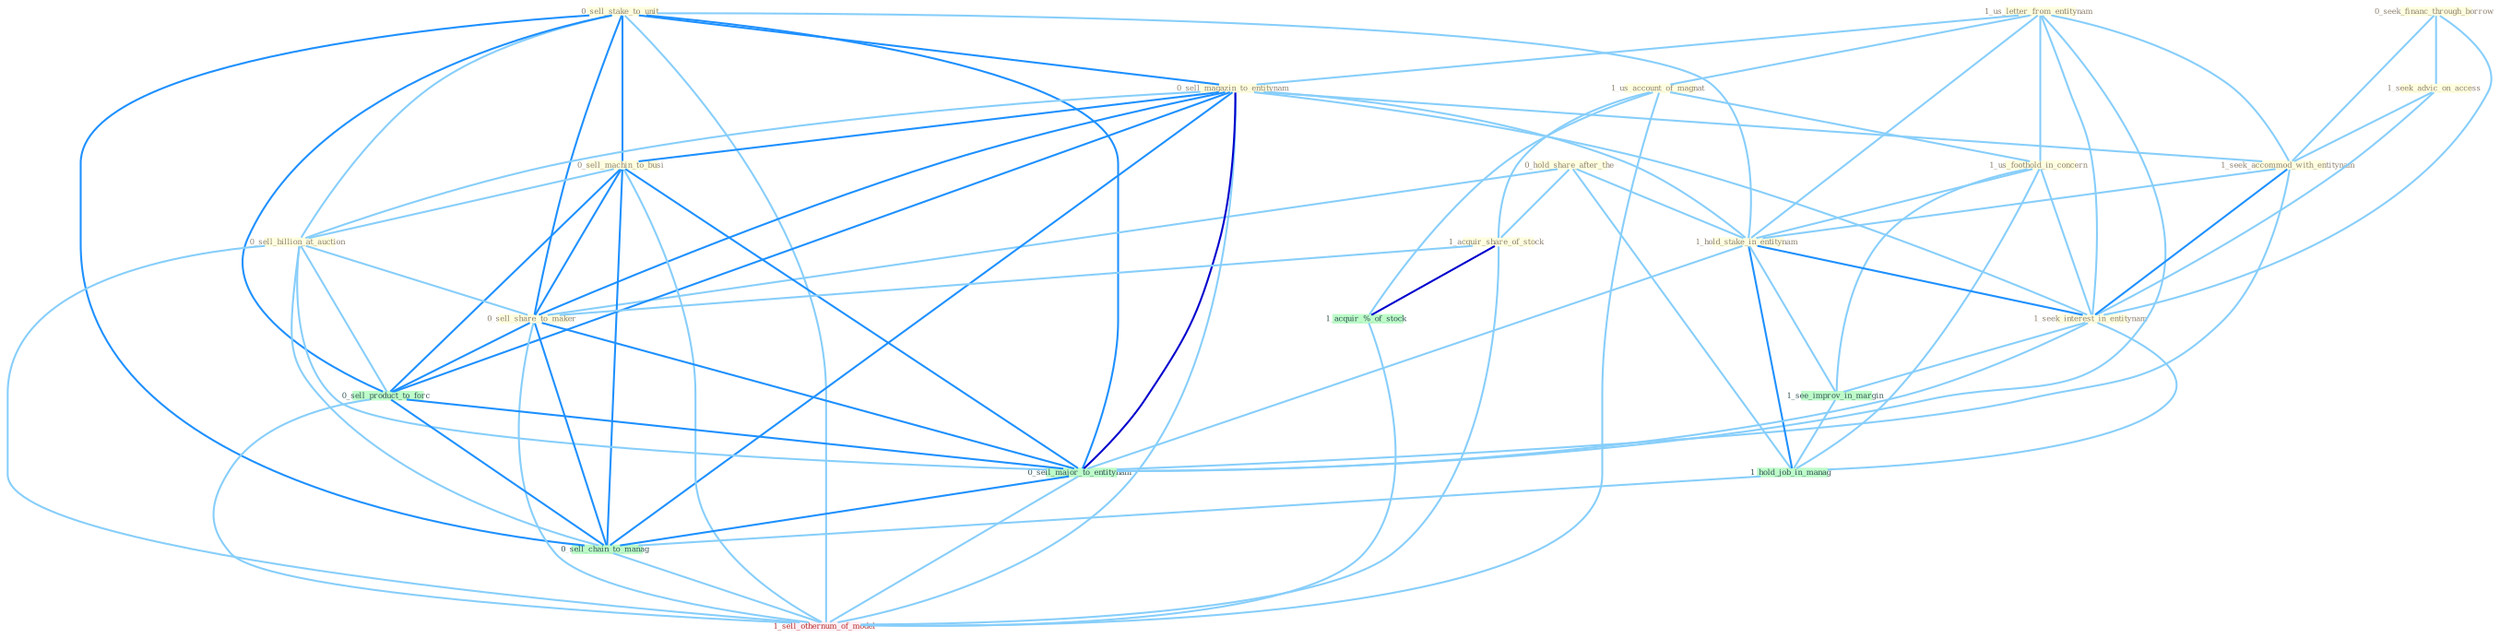 Graph G{ 
    node
    [shape=polygon,style=filled,width=.5,height=.06,color="#BDFCC9",fixedsize=true,fontsize=4,
    fontcolor="#2f4f4f"];
    {node
    [color="#ffffe0", fontcolor="#8b7d6b"] "1_us_letter_from_entitynam " "0_sell_stake_to_unit " "1_us_account_of_magnat " "0_hold_share_after_the " "0_seek_financ_through_borrow " "1_seek_advic_on_access " "0_sell_magazin_to_entitynam " "0_sell_machin_to_busi " "1_acquir_share_of_stock " "1_us_foothold_in_concern " "1_seek_accommod_with_entitynam " "1_hold_stake_in_entitynam " "1_seek_interest_in_entitynam " "0_sell_billion_at_auction " "0_sell_share_to_maker "}
{node [color="#fff0f5", fontcolor="#b22222"] "1_sell_othernum_of_model "}
edge [color="#B0E2FF"];

	"1_us_letter_from_entitynam " -- "1_us_account_of_magnat " [w="1", color="#87cefa" ];
	"1_us_letter_from_entitynam " -- "0_sell_magazin_to_entitynam " [w="1", color="#87cefa" ];
	"1_us_letter_from_entitynam " -- "1_us_foothold_in_concern " [w="1", color="#87cefa" ];
	"1_us_letter_from_entitynam " -- "1_seek_accommod_with_entitynam " [w="1", color="#87cefa" ];
	"1_us_letter_from_entitynam " -- "1_hold_stake_in_entitynam " [w="1", color="#87cefa" ];
	"1_us_letter_from_entitynam " -- "1_seek_interest_in_entitynam " [w="1", color="#87cefa" ];
	"1_us_letter_from_entitynam " -- "0_sell_major_to_entitynam " [w="1", color="#87cefa" ];
	"0_sell_stake_to_unit " -- "0_sell_magazin_to_entitynam " [w="2", color="#1e90ff" , len=0.8];
	"0_sell_stake_to_unit " -- "0_sell_machin_to_busi " [w="2", color="#1e90ff" , len=0.8];
	"0_sell_stake_to_unit " -- "1_hold_stake_in_entitynam " [w="1", color="#87cefa" ];
	"0_sell_stake_to_unit " -- "0_sell_billion_at_auction " [w="1", color="#87cefa" ];
	"0_sell_stake_to_unit " -- "0_sell_share_to_maker " [w="2", color="#1e90ff" , len=0.8];
	"0_sell_stake_to_unit " -- "0_sell_product_to_forc " [w="2", color="#1e90ff" , len=0.8];
	"0_sell_stake_to_unit " -- "0_sell_major_to_entitynam " [w="2", color="#1e90ff" , len=0.8];
	"0_sell_stake_to_unit " -- "0_sell_chain_to_manag " [w="2", color="#1e90ff" , len=0.8];
	"0_sell_stake_to_unit " -- "1_sell_othernum_of_model " [w="1", color="#87cefa" ];
	"1_us_account_of_magnat " -- "1_acquir_share_of_stock " [w="1", color="#87cefa" ];
	"1_us_account_of_magnat " -- "1_us_foothold_in_concern " [w="1", color="#87cefa" ];
	"1_us_account_of_magnat " -- "1_acquir_%_of_stock " [w="1", color="#87cefa" ];
	"1_us_account_of_magnat " -- "1_sell_othernum_of_model " [w="1", color="#87cefa" ];
	"0_hold_share_after_the " -- "1_acquir_share_of_stock " [w="1", color="#87cefa" ];
	"0_hold_share_after_the " -- "1_hold_stake_in_entitynam " [w="1", color="#87cefa" ];
	"0_hold_share_after_the " -- "0_sell_share_to_maker " [w="1", color="#87cefa" ];
	"0_hold_share_after_the " -- "1_hold_job_in_manag " [w="1", color="#87cefa" ];
	"0_seek_financ_through_borrow " -- "1_seek_advic_on_access " [w="1", color="#87cefa" ];
	"0_seek_financ_through_borrow " -- "1_seek_accommod_with_entitynam " [w="1", color="#87cefa" ];
	"0_seek_financ_through_borrow " -- "1_seek_interest_in_entitynam " [w="1", color="#87cefa" ];
	"1_seek_advic_on_access " -- "1_seek_accommod_with_entitynam " [w="1", color="#87cefa" ];
	"1_seek_advic_on_access " -- "1_seek_interest_in_entitynam " [w="1", color="#87cefa" ];
	"0_sell_magazin_to_entitynam " -- "0_sell_machin_to_busi " [w="2", color="#1e90ff" , len=0.8];
	"0_sell_magazin_to_entitynam " -- "1_seek_accommod_with_entitynam " [w="1", color="#87cefa" ];
	"0_sell_magazin_to_entitynam " -- "1_hold_stake_in_entitynam " [w="1", color="#87cefa" ];
	"0_sell_magazin_to_entitynam " -- "1_seek_interest_in_entitynam " [w="1", color="#87cefa" ];
	"0_sell_magazin_to_entitynam " -- "0_sell_billion_at_auction " [w="1", color="#87cefa" ];
	"0_sell_magazin_to_entitynam " -- "0_sell_share_to_maker " [w="2", color="#1e90ff" , len=0.8];
	"0_sell_magazin_to_entitynam " -- "0_sell_product_to_forc " [w="2", color="#1e90ff" , len=0.8];
	"0_sell_magazin_to_entitynam " -- "0_sell_major_to_entitynam " [w="3", color="#0000cd" , len=0.6];
	"0_sell_magazin_to_entitynam " -- "0_sell_chain_to_manag " [w="2", color="#1e90ff" , len=0.8];
	"0_sell_magazin_to_entitynam " -- "1_sell_othernum_of_model " [w="1", color="#87cefa" ];
	"0_sell_machin_to_busi " -- "0_sell_billion_at_auction " [w="1", color="#87cefa" ];
	"0_sell_machin_to_busi " -- "0_sell_share_to_maker " [w="2", color="#1e90ff" , len=0.8];
	"0_sell_machin_to_busi " -- "0_sell_product_to_forc " [w="2", color="#1e90ff" , len=0.8];
	"0_sell_machin_to_busi " -- "0_sell_major_to_entitynam " [w="2", color="#1e90ff" , len=0.8];
	"0_sell_machin_to_busi " -- "0_sell_chain_to_manag " [w="2", color="#1e90ff" , len=0.8];
	"0_sell_machin_to_busi " -- "1_sell_othernum_of_model " [w="1", color="#87cefa" ];
	"1_acquir_share_of_stock " -- "0_sell_share_to_maker " [w="1", color="#87cefa" ];
	"1_acquir_share_of_stock " -- "1_acquir_%_of_stock " [w="3", color="#0000cd" , len=0.6];
	"1_acquir_share_of_stock " -- "1_sell_othernum_of_model " [w="1", color="#87cefa" ];
	"1_us_foothold_in_concern " -- "1_hold_stake_in_entitynam " [w="1", color="#87cefa" ];
	"1_us_foothold_in_concern " -- "1_seek_interest_in_entitynam " [w="1", color="#87cefa" ];
	"1_us_foothold_in_concern " -- "1_see_improv_in_margin " [w="1", color="#87cefa" ];
	"1_us_foothold_in_concern " -- "1_hold_job_in_manag " [w="1", color="#87cefa" ];
	"1_seek_accommod_with_entitynam " -- "1_hold_stake_in_entitynam " [w="1", color="#87cefa" ];
	"1_seek_accommod_with_entitynam " -- "1_seek_interest_in_entitynam " [w="2", color="#1e90ff" , len=0.8];
	"1_seek_accommod_with_entitynam " -- "0_sell_major_to_entitynam " [w="1", color="#87cefa" ];
	"1_hold_stake_in_entitynam " -- "1_seek_interest_in_entitynam " [w="2", color="#1e90ff" , len=0.8];
	"1_hold_stake_in_entitynam " -- "1_see_improv_in_margin " [w="1", color="#87cefa" ];
	"1_hold_stake_in_entitynam " -- "1_hold_job_in_manag " [w="2", color="#1e90ff" , len=0.8];
	"1_hold_stake_in_entitynam " -- "0_sell_major_to_entitynam " [w="1", color="#87cefa" ];
	"1_seek_interest_in_entitynam " -- "1_see_improv_in_margin " [w="1", color="#87cefa" ];
	"1_seek_interest_in_entitynam " -- "1_hold_job_in_manag " [w="1", color="#87cefa" ];
	"1_seek_interest_in_entitynam " -- "0_sell_major_to_entitynam " [w="1", color="#87cefa" ];
	"0_sell_billion_at_auction " -- "0_sell_share_to_maker " [w="1", color="#87cefa" ];
	"0_sell_billion_at_auction " -- "0_sell_product_to_forc " [w="1", color="#87cefa" ];
	"0_sell_billion_at_auction " -- "0_sell_major_to_entitynam " [w="1", color="#87cefa" ];
	"0_sell_billion_at_auction " -- "0_sell_chain_to_manag " [w="1", color="#87cefa" ];
	"0_sell_billion_at_auction " -- "1_sell_othernum_of_model " [w="1", color="#87cefa" ];
	"0_sell_share_to_maker " -- "0_sell_product_to_forc " [w="2", color="#1e90ff" , len=0.8];
	"0_sell_share_to_maker " -- "0_sell_major_to_entitynam " [w="2", color="#1e90ff" , len=0.8];
	"0_sell_share_to_maker " -- "0_sell_chain_to_manag " [w="2", color="#1e90ff" , len=0.8];
	"0_sell_share_to_maker " -- "1_sell_othernum_of_model " [w="1", color="#87cefa" ];
	"1_see_improv_in_margin " -- "1_hold_job_in_manag " [w="1", color="#87cefa" ];
	"1_acquir_%_of_stock " -- "1_sell_othernum_of_model " [w="1", color="#87cefa" ];
	"1_hold_job_in_manag " -- "0_sell_chain_to_manag " [w="1", color="#87cefa" ];
	"0_sell_product_to_forc " -- "0_sell_major_to_entitynam " [w="2", color="#1e90ff" , len=0.8];
	"0_sell_product_to_forc " -- "0_sell_chain_to_manag " [w="2", color="#1e90ff" , len=0.8];
	"0_sell_product_to_forc " -- "1_sell_othernum_of_model " [w="1", color="#87cefa" ];
	"0_sell_major_to_entitynam " -- "0_sell_chain_to_manag " [w="2", color="#1e90ff" , len=0.8];
	"0_sell_major_to_entitynam " -- "1_sell_othernum_of_model " [w="1", color="#87cefa" ];
	"0_sell_chain_to_manag " -- "1_sell_othernum_of_model " [w="1", color="#87cefa" ];
}